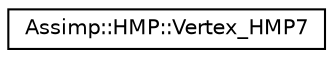 digraph "Graphical Class Hierarchy"
{
  edge [fontname="Helvetica",fontsize="10",labelfontname="Helvetica",labelfontsize="10"];
  node [fontname="Helvetica",fontsize="10",shape=record];
  rankdir="LR";
  Node1 [label="Assimp::HMP::Vertex_HMP7",height=0.2,width=0.4,color="black", fillcolor="white", style="filled",URL="$struct_assimp_1_1_h_m_p_1_1_vertex___h_m_p7.html"];
}
